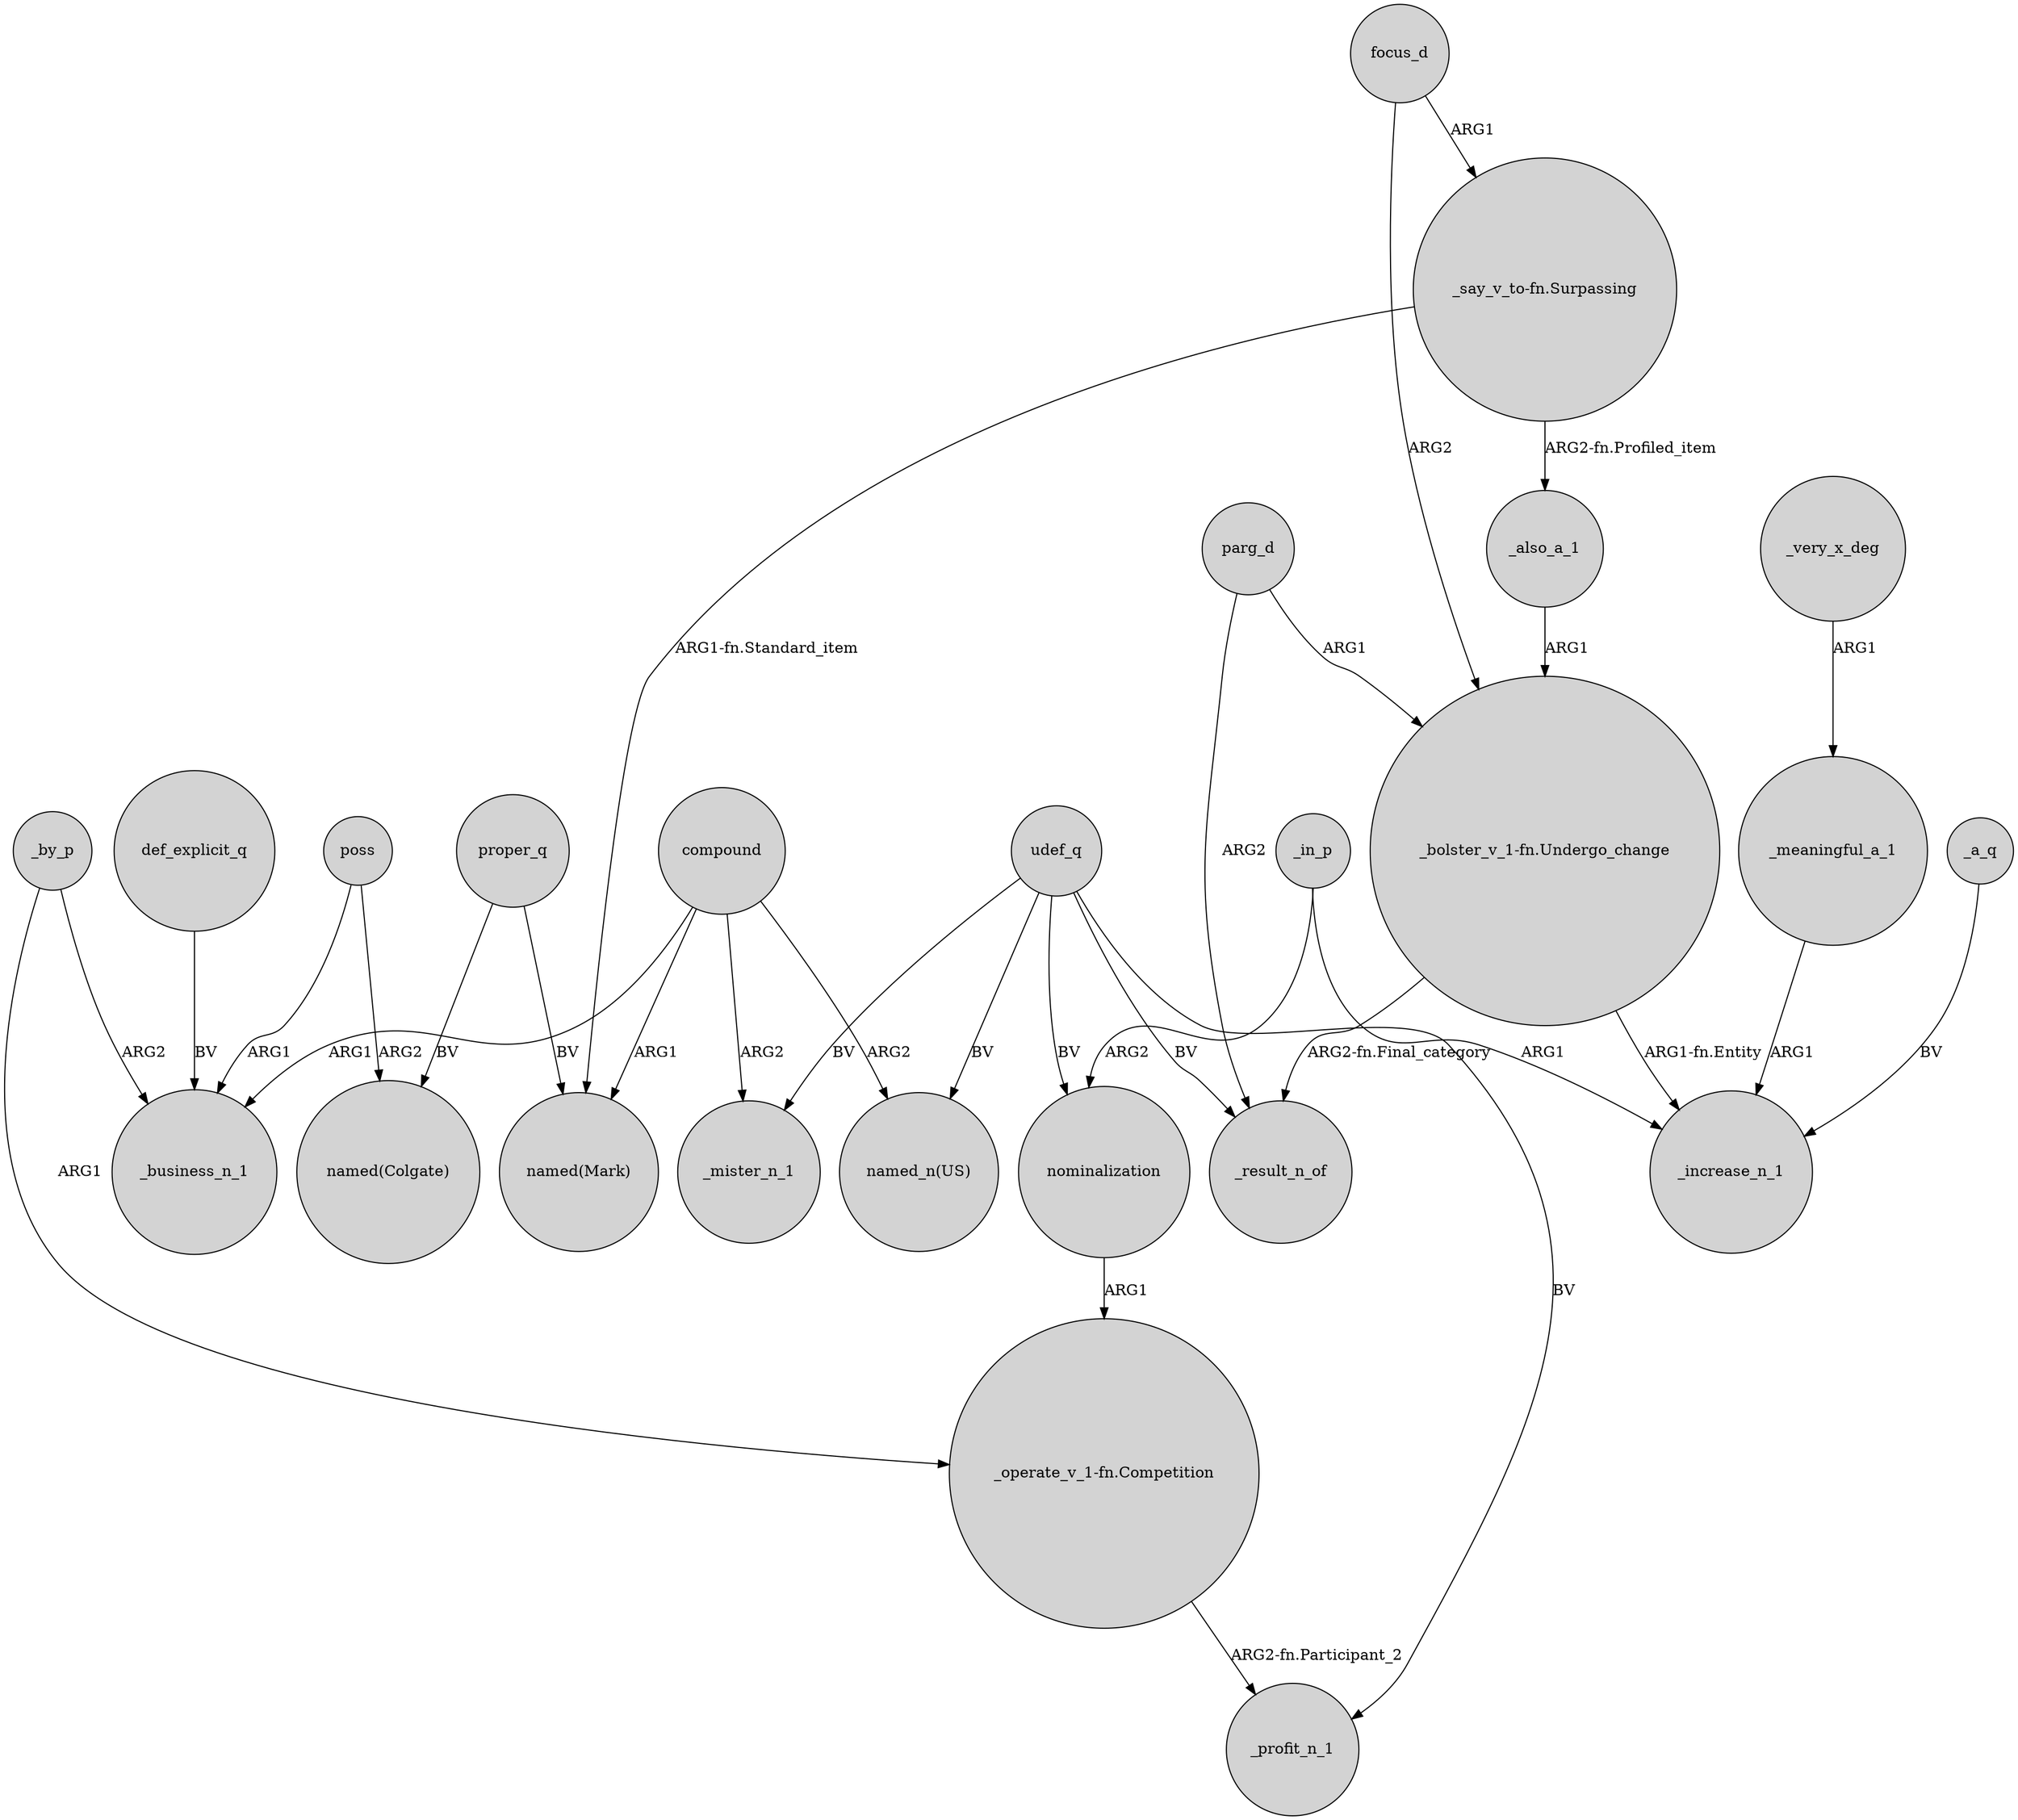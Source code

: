 digraph {
	node [shape=circle style=filled]
	def_explicit_q -> _business_n_1 [label=BV]
	compound -> _mister_n_1 [label=ARG2]
	poss -> _business_n_1 [label=ARG1]
	parg_d -> _result_n_of [label=ARG2]
	poss -> "named(Colgate)" [label=ARG2]
	"_say_v_to-fn.Surpassing" -> "named(Mark)" [label="ARG1-fn.Standard_item"]
	udef_q -> nominalization [label=BV]
	"_operate_v_1-fn.Competition" -> _profit_n_1 [label="ARG2-fn.Participant_2"]
	udef_q -> _profit_n_1 [label=BV]
	nominalization -> "_operate_v_1-fn.Competition" [label=ARG1]
	compound -> "named(Mark)" [label=ARG1]
	udef_q -> _mister_n_1 [label=BV]
	"_bolster_v_1-fn.Undergo_change" -> _result_n_of [label="ARG2-fn.Final_category"]
	_meaningful_a_1 -> _increase_n_1 [label=ARG1]
	_by_p -> "_operate_v_1-fn.Competition" [label=ARG1]
	"_say_v_to-fn.Surpassing" -> _also_a_1 [label="ARG2-fn.Profiled_item"]
	parg_d -> "_bolster_v_1-fn.Undergo_change" [label=ARG1]
	focus_d -> "_bolster_v_1-fn.Undergo_change" [label=ARG2]
	_by_p -> _business_n_1 [label=ARG2]
	proper_q -> "named(Mark)" [label=BV]
	_a_q -> _increase_n_1 [label=BV]
	focus_d -> "_say_v_to-fn.Surpassing" [label=ARG1]
	_also_a_1 -> "_bolster_v_1-fn.Undergo_change" [label=ARG1]
	compound -> _business_n_1 [label=ARG1]
	"_bolster_v_1-fn.Undergo_change" -> _increase_n_1 [label="ARG1-fn.Entity"]
	_in_p -> nominalization [label=ARG2]
	proper_q -> "named(Colgate)" [label=BV]
	udef_q -> _result_n_of [label=BV]
	_in_p -> _increase_n_1 [label=ARG1]
	compound -> "named_n(US)" [label=ARG2]
	_very_x_deg -> _meaningful_a_1 [label=ARG1]
	udef_q -> "named_n(US)" [label=BV]
}
